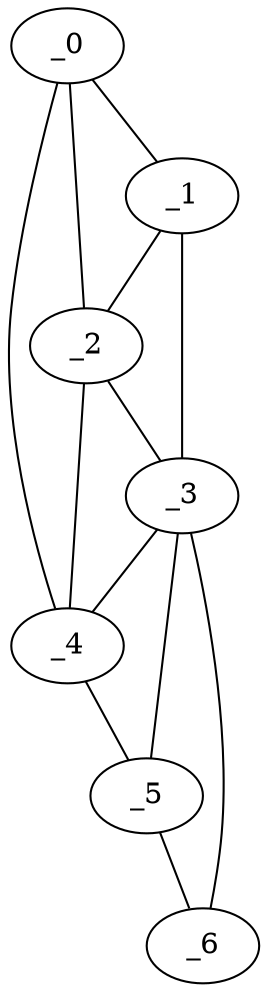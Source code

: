 graph "obj11__230.gxl" {
	_0	 [x=19,
		y=23];
	_1	 [x=19,
		y=27];
	_0 -- _1	 [valence=1];
	_2	 [x=51,
		y=24];
	_0 -- _2	 [valence=1];
	_4	 [x=66,
		y=22];
	_0 -- _4	 [valence=1];
	_1 -- _2	 [valence=2];
	_3	 [x=62,
		y=52];
	_1 -- _3	 [valence=1];
	_2 -- _3	 [valence=1];
	_2 -- _4	 [valence=2];
	_3 -- _4	 [valence=2];
	_5	 [x=99,
		y=26];
	_3 -- _5	 [valence=1];
	_6	 [x=117,
		y=35];
	_3 -- _6	 [valence=1];
	_4 -- _5	 [valence=1];
	_5 -- _6	 [valence=1];
}
